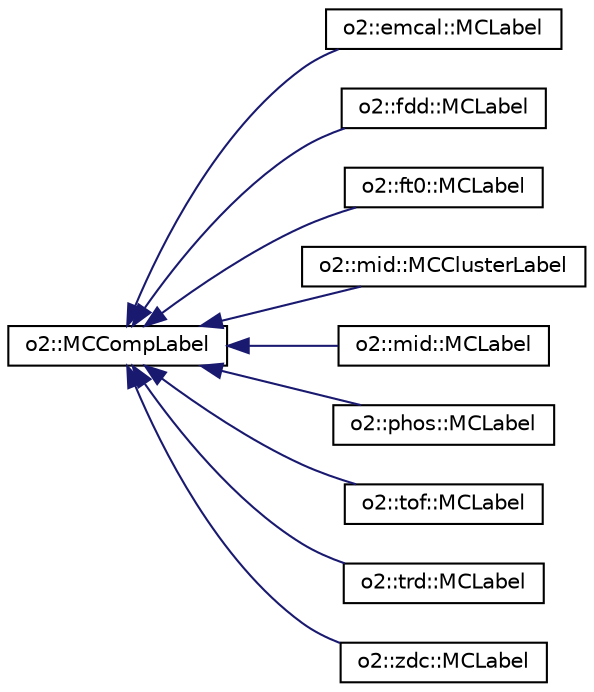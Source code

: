 digraph "Graphical Class Hierarchy"
{
 // INTERACTIVE_SVG=YES
  bgcolor="transparent";
  edge [fontname="Helvetica",fontsize="10",labelfontname="Helvetica",labelfontsize="10"];
  node [fontname="Helvetica",fontsize="10",shape=record];
  rankdir="LR";
  Node1 [label="o2::MCCompLabel",height=0.2,width=0.4,color="black",URL="$de/def/classo2_1_1MCCompLabel.html"];
  Node1 -> Node2 [dir="back",color="midnightblue",fontsize="10",style="solid",fontname="Helvetica"];
  Node2 [label="o2::emcal::MCLabel",height=0.2,width=0.4,color="black",URL="$df/d56/classo2_1_1emcal_1_1MCLabel.html"];
  Node1 -> Node3 [dir="back",color="midnightblue",fontsize="10",style="solid",fontname="Helvetica"];
  Node3 [label="o2::fdd::MCLabel",height=0.2,width=0.4,color="black",URL="$d1/d1b/classo2_1_1fdd_1_1MCLabel.html"];
  Node1 -> Node4 [dir="back",color="midnightblue",fontsize="10",style="solid",fontname="Helvetica"];
  Node4 [label="o2::ft0::MCLabel",height=0.2,width=0.4,color="black",URL="$dd/dfd/classo2_1_1ft0_1_1MCLabel.html"];
  Node1 -> Node5 [dir="back",color="midnightblue",fontsize="10",style="solid",fontname="Helvetica"];
  Node5 [label="o2::mid::MCClusterLabel",height=0.2,width=0.4,color="black",URL="$d9/d99/classo2_1_1mid_1_1MCClusterLabel.html"];
  Node1 -> Node6 [dir="back",color="midnightblue",fontsize="10",style="solid",fontname="Helvetica"];
  Node6 [label="o2::mid::MCLabel",height=0.2,width=0.4,color="black",URL="$db/d36/classo2_1_1mid_1_1MCLabel.html"];
  Node1 -> Node7 [dir="back",color="midnightblue",fontsize="10",style="solid",fontname="Helvetica"];
  Node7 [label="o2::phos::MCLabel",height=0.2,width=0.4,color="black",URL="$d9/d1e/classo2_1_1phos_1_1MCLabel.html"];
  Node1 -> Node8 [dir="back",color="midnightblue",fontsize="10",style="solid",fontname="Helvetica"];
  Node8 [label="o2::tof::MCLabel",height=0.2,width=0.4,color="black",URL="$d7/d53/classo2_1_1tof_1_1MCLabel.html"];
  Node1 -> Node9 [dir="back",color="midnightblue",fontsize="10",style="solid",fontname="Helvetica"];
  Node9 [label="o2::trd::MCLabel",height=0.2,width=0.4,color="black",URL="$d6/d3f/classo2_1_1trd_1_1MCLabel.html"];
  Node1 -> Node10 [dir="back",color="midnightblue",fontsize="10",style="solid",fontname="Helvetica"];
  Node10 [label="o2::zdc::MCLabel",height=0.2,width=0.4,color="black",URL="$dc/d6f/classo2_1_1zdc_1_1MCLabel.html"];
}
